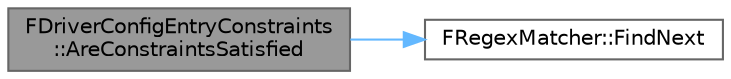 digraph "FDriverConfigEntryConstraints::AreConstraintsSatisfied"
{
 // INTERACTIVE_SVG=YES
 // LATEX_PDF_SIZE
  bgcolor="transparent";
  edge [fontname=Helvetica,fontsize=10,labelfontname=Helvetica,labelfontsize=10];
  node [fontname=Helvetica,fontsize=10,shape=box,height=0.2,width=0.4];
  rankdir="LR";
  Node1 [id="Node000001",label="FDriverConfigEntryConstraints\l::AreConstraintsSatisfied",height=0.2,width=0.4,color="gray40", fillcolor="grey60", style="filled", fontcolor="black",tooltip=" "];
  Node1 -> Node2 [id="edge1_Node000001_Node000002",color="steelblue1",style="solid",tooltip=" "];
  Node2 [id="Node000002",label="FRegexMatcher::FindNext",height=0.2,width=0.4,color="grey40", fillcolor="white", style="filled",URL="$d0/d11/classFRegexMatcher.html#aedc1f575a662d397e868b6c352a0cabf",tooltip=" "];
}
